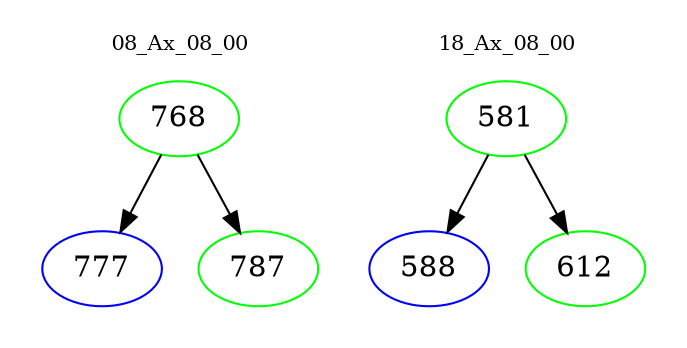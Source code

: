 digraph{
subgraph cluster_0 {
color = white
label = "08_Ax_08_00";
fontsize=10;
T0_768 [label="768", color="green"]
T0_768 -> T0_777 [color="black"]
T0_777 [label="777", color="blue"]
T0_768 -> T0_787 [color="black"]
T0_787 [label="787", color="green"]
}
subgraph cluster_1 {
color = white
label = "18_Ax_08_00";
fontsize=10;
T1_581 [label="581", color="green"]
T1_581 -> T1_588 [color="black"]
T1_588 [label="588", color="blue"]
T1_581 -> T1_612 [color="black"]
T1_612 [label="612", color="green"]
}
}
